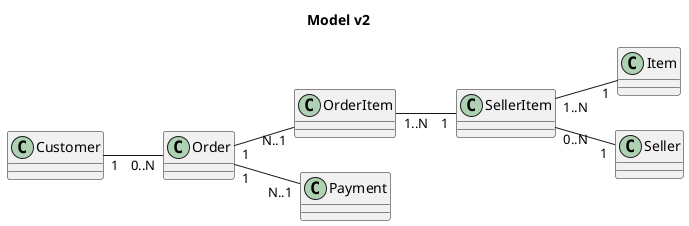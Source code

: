 @startuml

title <b>Model v2</b>
left to right direction
skinparam shadowing false

Customer "1" -- "0..N" Order
Order "1" -- "N..1" OrderItem
Order "1" -- "N..1" Payment
OrderItem "1..N" -- "1" SellerItem
SellerItem "1..N" -- "1" Item
SellerItem "0..N" -- "1" Seller
@enduml
